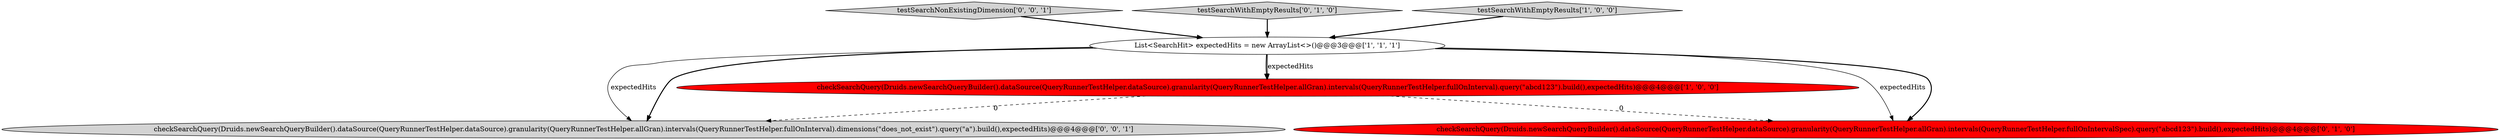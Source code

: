digraph {
6 [style = filled, label = "testSearchNonExistingDimension['0', '0', '1']", fillcolor = lightgray, shape = diamond image = "AAA0AAABBB3BBB"];
5 [style = filled, label = "checkSearchQuery(Druids.newSearchQueryBuilder().dataSource(QueryRunnerTestHelper.dataSource).granularity(QueryRunnerTestHelper.allGran).intervals(QueryRunnerTestHelper.fullOnInterval).dimensions(\"does_not_exist\").query(\"a\").build(),expectedHits)@@@4@@@['0', '0', '1']", fillcolor = lightgray, shape = ellipse image = "AAA0AAABBB3BBB"];
3 [style = filled, label = "testSearchWithEmptyResults['0', '1', '0']", fillcolor = lightgray, shape = diamond image = "AAA0AAABBB2BBB"];
4 [style = filled, label = "checkSearchQuery(Druids.newSearchQueryBuilder().dataSource(QueryRunnerTestHelper.dataSource).granularity(QueryRunnerTestHelper.allGran).intervals(QueryRunnerTestHelper.fullOnIntervalSpec).query(\"abcd123\").build(),expectedHits)@@@4@@@['0', '1', '0']", fillcolor = red, shape = ellipse image = "AAA1AAABBB2BBB"];
0 [style = filled, label = "testSearchWithEmptyResults['1', '0', '0']", fillcolor = lightgray, shape = diamond image = "AAA0AAABBB1BBB"];
2 [style = filled, label = "List<SearchHit> expectedHits = new ArrayList<>()@@@3@@@['1', '1', '1']", fillcolor = white, shape = ellipse image = "AAA0AAABBB1BBB"];
1 [style = filled, label = "checkSearchQuery(Druids.newSearchQueryBuilder().dataSource(QueryRunnerTestHelper.dataSource).granularity(QueryRunnerTestHelper.allGran).intervals(QueryRunnerTestHelper.fullOnInterval).query(\"abcd123\").build(),expectedHits)@@@4@@@['1', '0', '0']", fillcolor = red, shape = ellipse image = "AAA1AAABBB1BBB"];
2->5 [style = solid, label="expectedHits"];
1->4 [style = dashed, label="0"];
2->5 [style = bold, label=""];
1->5 [style = dashed, label="0"];
3->2 [style = bold, label=""];
2->4 [style = solid, label="expectedHits"];
2->4 [style = bold, label=""];
2->1 [style = bold, label=""];
2->1 [style = solid, label="expectedHits"];
0->2 [style = bold, label=""];
6->2 [style = bold, label=""];
}
